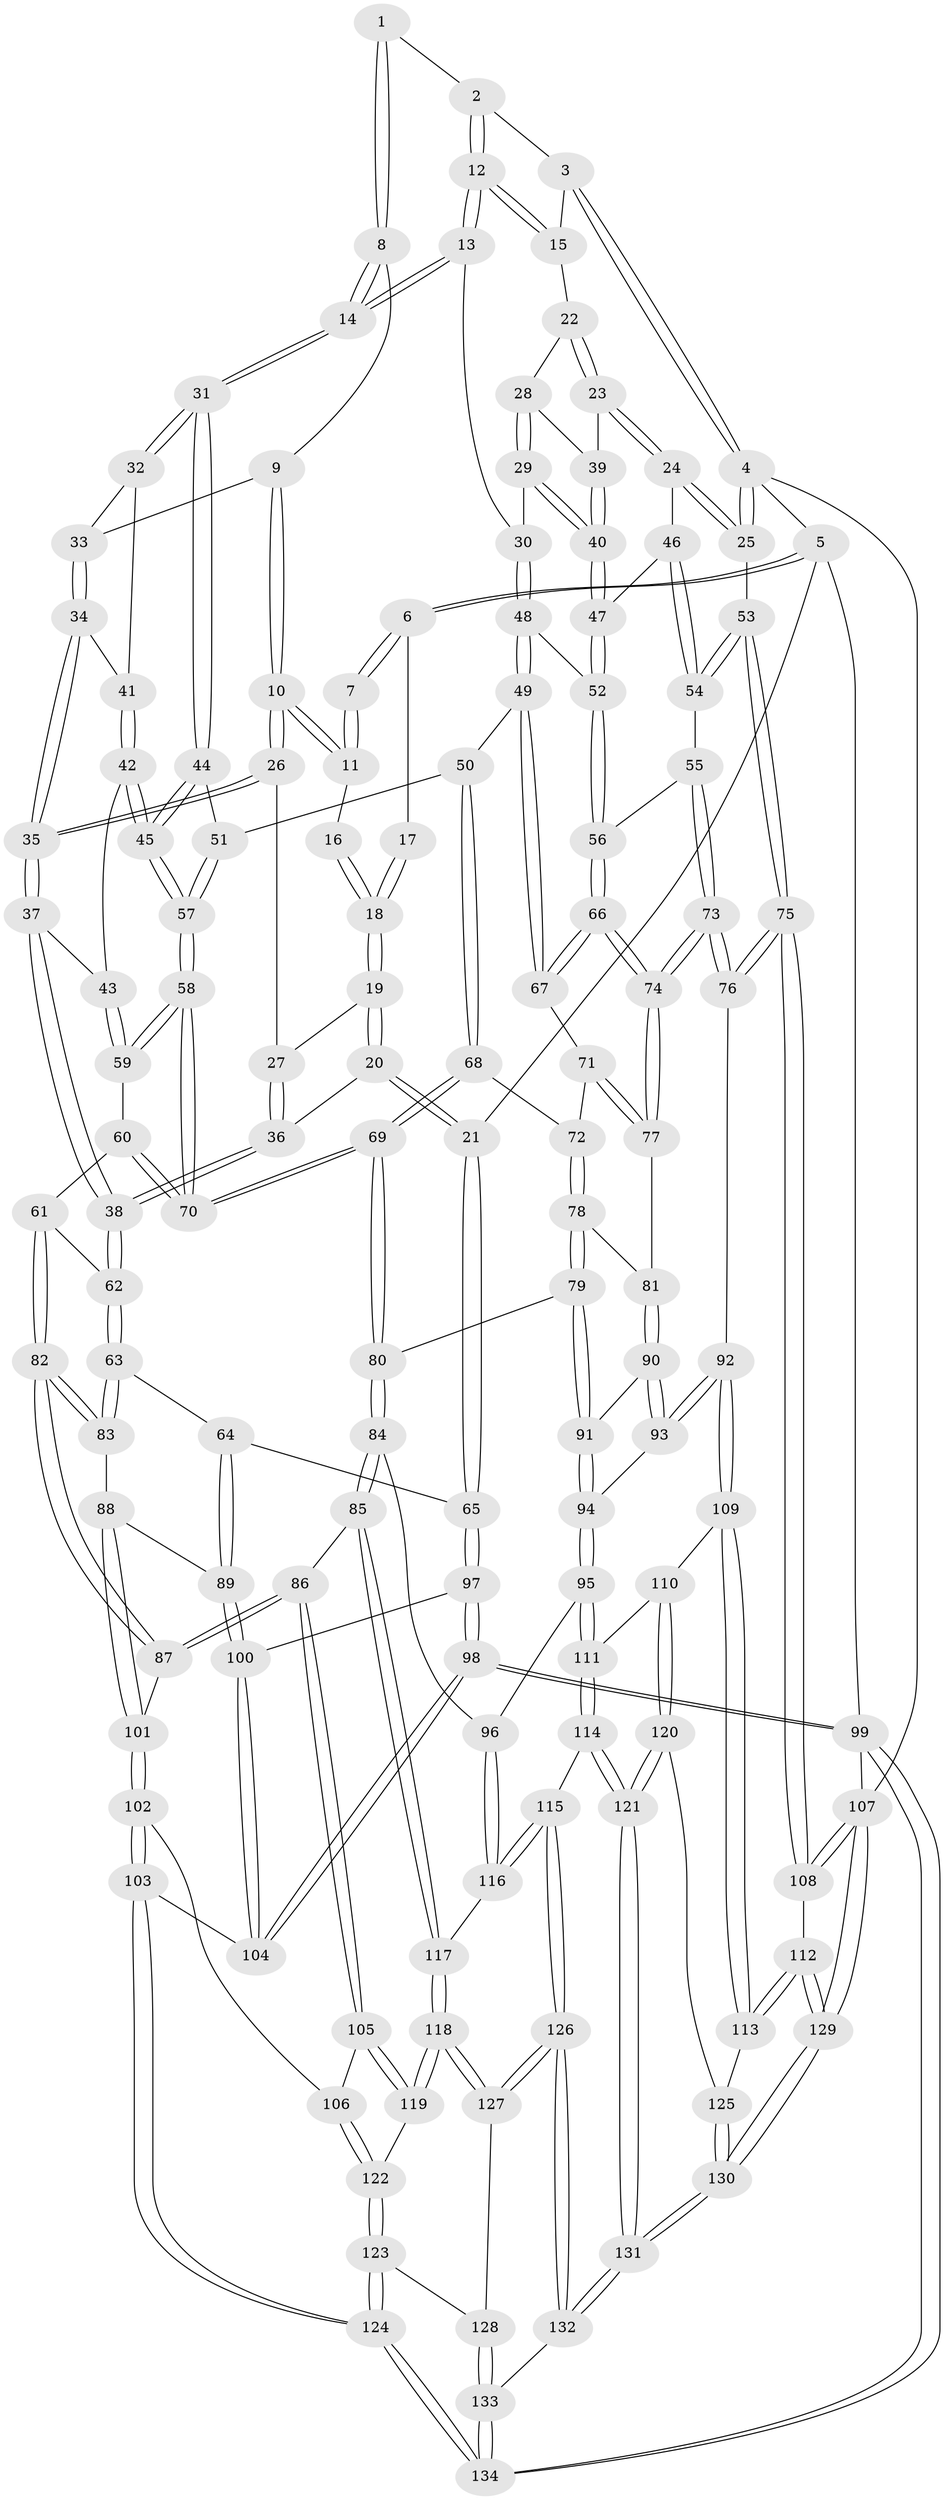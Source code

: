 // Generated by graph-tools (version 1.1) at 2025/27/03/15/25 16:27:57]
// undirected, 134 vertices, 332 edges
graph export_dot {
graph [start="1"]
  node [color=gray90,style=filled];
  1 [pos="+0.5069953614298464+0"];
  2 [pos="+0.6755040315689881+0"];
  3 [pos="+0.8255646473600603+0"];
  4 [pos="+1+0"];
  5 [pos="+0+0"];
  6 [pos="+0+0"];
  7 [pos="+0.28844328451003615+0"];
  8 [pos="+0.49697087900920633+0"];
  9 [pos="+0.38222494020388054+0.10019887251941348"];
  10 [pos="+0.327096619817259+0.10380803758548919"];
  11 [pos="+0.2960685821414681+0.06672232988781869"];
  12 [pos="+0.6503520144677601+0.13980064804463954"];
  13 [pos="+0.6390398862551833+0.15514211437018746"];
  14 [pos="+0.6027188753432149+0.16001225398791252"];
  15 [pos="+0.839403240383901+0"];
  16 [pos="+0.20849811638483012+0.05248638499484209"];
  17 [pos="+0.04555995184482476+0"];
  18 [pos="+0.16416777294277243+0.12178644122909758"];
  19 [pos="+0.15564838949446336+0.14086495106777175"];
  20 [pos="+0.060245688409842825+0.20767289357730218"];
  21 [pos="+0+0.17905859369282406"];
  22 [pos="+0.879359269835653+0.06102678910824967"];
  23 [pos="+0.9597739715770391+0.1414525185968145"];
  24 [pos="+0.9678994360578163+0.14706314167997045"];
  25 [pos="+1+0.1521965468212273"];
  26 [pos="+0.30852818960460837+0.1310755371137968"];
  27 [pos="+0.2777349235419544+0.15127219701746508"];
  28 [pos="+0.7801492930467914+0.172817871948657"];
  29 [pos="+0.7461801721294656+0.18838460013424982"];
  30 [pos="+0.696581508054802+0.1914422019971782"];
  31 [pos="+0.5809494358304309+0.18022006613151254"];
  32 [pos="+0.45962554331627864+0.1691209303873067"];
  33 [pos="+0.386251094774377+0.10457041487791852"];
  34 [pos="+0.36729846201159155+0.23266652142798136"];
  35 [pos="+0.339394327274608+0.2477606123457724"];
  36 [pos="+0.21492498356172213+0.30607851357149746"];
  37 [pos="+0.31789652985921685+0.3020215355430288"];
  38 [pos="+0.23392948580603412+0.33150784548859075"];
  39 [pos="+0.8329980286116575+0.2063636088991734"];
  40 [pos="+0.8218062751258104+0.261932634493985"];
  41 [pos="+0.42927614426706334+0.22198406916536417"];
  42 [pos="+0.4307919368646455+0.29951333551086784"];
  43 [pos="+0.36758141289247387+0.31653270583228377"];
  44 [pos="+0.5785149921139044+0.19608099907100657"];
  45 [pos="+0.4902621367995882+0.3280824535949082"];
  46 [pos="+0.9275936379967461+0.2441871246927662"];
  47 [pos="+0.8294999718204095+0.2850380695583685"];
  48 [pos="+0.7433710236940917+0.340912537483799"];
  49 [pos="+0.7246731008187701+0.37231278465686074"];
  50 [pos="+0.6993250524432413+0.37434282063881436"];
  51 [pos="+0.6234361089610865+0.320390120067898"];
  52 [pos="+0.8159504242753999+0.3100544795180754"];
  53 [pos="+1+0.45968971259678654"];
  54 [pos="+0.9668946186380095+0.38827672262341373"];
  55 [pos="+0.9275110420511105+0.39882515026076054"];
  56 [pos="+0.921766316052531+0.3987491830132182"];
  57 [pos="+0.5082048099895448+0.39711353595954424"];
  58 [pos="+0.5047010320821553+0.4414908760774107"];
  59 [pos="+0.3786076672208625+0.34751960649609376"];
  60 [pos="+0.37387464064212644+0.45794535435465106"];
  61 [pos="+0.3474536979351691+0.4658607887904634"];
  62 [pos="+0.22969616736621065+0.3805985323352616"];
  63 [pos="+0.16701415460037272+0.4535390789263662"];
  64 [pos="+0.030545467750051555+0.44010409535052675"];
  65 [pos="+0+0.36678415308819845"];
  66 [pos="+0.819710756880658+0.4545757791307293"];
  67 [pos="+0.7462453634028869+0.40932351432314545"];
  68 [pos="+0.6228778696242081+0.4360593523121361"];
  69 [pos="+0.5282583541675798+0.4869511032316656"];
  70 [pos="+0.5055598904081542+0.4582509629457085"];
  71 [pos="+0.7238946055302373+0.4725041248858664"];
  72 [pos="+0.6959642771531779+0.4982085877277481"];
  73 [pos="+0.889173213957083+0.6258566180589124"];
  74 [pos="+0.8294703833975916+0.5555763740215578"];
  75 [pos="+1+0.5874765090115097"];
  76 [pos="+0.8914605912431078+0.6298474760963316"];
  77 [pos="+0.7643260394109785+0.5497180102088011"];
  78 [pos="+0.6786445229744035+0.5347274184426842"];
  79 [pos="+0.5701759244521692+0.5357201956110601"];
  80 [pos="+0.5318635897025095+0.5080739559769047"];
  81 [pos="+0.7137091245809705+0.565540643975389"];
  82 [pos="+0.3097618417161283+0.6094526204999708"];
  83 [pos="+0.18208938651985718+0.530222230767052"];
  84 [pos="+0.4003231462304075+0.6975063472304613"];
  85 [pos="+0.39570877447659697+0.6993398384197778"];
  86 [pos="+0.3894540532029568+0.6980907359101408"];
  87 [pos="+0.312800212198582+0.6165413622655249"];
  88 [pos="+0.0992243653654591+0.6267754946104713"];
  89 [pos="+0.09906923265327909+0.6267858540026977"];
  90 [pos="+0.6999357712266044+0.6271980291705989"];
  91 [pos="+0.5851042144604873+0.5639408248694364"];
  92 [pos="+0.842608140157218+0.7014309408573761"];
  93 [pos="+0.7101494739118916+0.6775000848614549"];
  94 [pos="+0.6186305230604312+0.7278615108199455"];
  95 [pos="+0.615530847541815+0.7320576514462218"];
  96 [pos="+0.5153536960800509+0.7247105180574066"];
  97 [pos="+0+0.4914424737963022"];
  98 [pos="+0+0.8580408141377495"];
  99 [pos="+0+1"];
  100 [pos="+0.08900701793158183+0.6301139174243294"];
  101 [pos="+0.158149509100037+0.6809359267517459"];
  102 [pos="+0.1810251821253053+0.8084074054887762"];
  103 [pos="+0.1281196632253967+0.8592067936066321"];
  104 [pos="+0+0.8193191843162557"];
  105 [pos="+0.2872794134332152+0.7709828779352698"];
  106 [pos="+0.22043590823397138+0.7998117708091177"];
  107 [pos="+1+1"];
  108 [pos="+1+0.8370453666791576"];
  109 [pos="+0.8475792565394702+0.79888534524189"];
  110 [pos="+0.7436147591602559+0.8112237530658991"];
  111 [pos="+0.6358336411807842+0.804444740659256"];
  112 [pos="+0.9067303153830314+0.8649126805594238"];
  113 [pos="+0.8638630044331348+0.8333097341647563"];
  114 [pos="+0.6139380342406555+0.8944185226015708"];
  115 [pos="+0.609992941604616+0.8948543080755601"];
  116 [pos="+0.5333034876314212+0.8610394052773143"];
  117 [pos="+0.42705801217941736+0.8498111582142697"];
  118 [pos="+0.4242383589261631+0.8603791035182644"];
  119 [pos="+0.3222404194151419+0.8791896527010423"];
  120 [pos="+0.6987201579273904+0.9207216652944066"];
  121 [pos="+0.6488507466956375+0.9347314857773011"];
  122 [pos="+0.3036567947612475+0.9074113846830413"];
  123 [pos="+0.29812681652210427+0.9693186245098199"];
  124 [pos="+0.20788360362494485+1"];
  125 [pos="+0.7750127403944356+0.9106572876983238"];
  126 [pos="+0.5106130096693517+0.9582286531397628"];
  127 [pos="+0.42379630024358494+0.9011223779083626"];
  128 [pos="+0.40851108670325315+0.9227694710815004"];
  129 [pos="+0.8756764677143356+1"];
  130 [pos="+0.8231207822523386+1"];
  131 [pos="+0.6845392667015463+1"];
  132 [pos="+0.4769100082419206+1"];
  133 [pos="+0.45624877144280324+1"];
  134 [pos="+0.1981207944497137+1"];
  1 -- 2;
  1 -- 8;
  1 -- 8;
  2 -- 3;
  2 -- 12;
  2 -- 12;
  3 -- 4;
  3 -- 4;
  3 -- 15;
  4 -- 5;
  4 -- 25;
  4 -- 25;
  4 -- 107;
  5 -- 6;
  5 -- 6;
  5 -- 21;
  5 -- 99;
  6 -- 7;
  6 -- 7;
  6 -- 17;
  7 -- 11;
  7 -- 11;
  8 -- 9;
  8 -- 14;
  8 -- 14;
  9 -- 10;
  9 -- 10;
  9 -- 33;
  10 -- 11;
  10 -- 11;
  10 -- 26;
  10 -- 26;
  11 -- 16;
  12 -- 13;
  12 -- 13;
  12 -- 15;
  12 -- 15;
  13 -- 14;
  13 -- 14;
  13 -- 30;
  14 -- 31;
  14 -- 31;
  15 -- 22;
  16 -- 18;
  16 -- 18;
  17 -- 18;
  17 -- 18;
  18 -- 19;
  18 -- 19;
  19 -- 20;
  19 -- 20;
  19 -- 27;
  20 -- 21;
  20 -- 21;
  20 -- 36;
  21 -- 65;
  21 -- 65;
  22 -- 23;
  22 -- 23;
  22 -- 28;
  23 -- 24;
  23 -- 24;
  23 -- 39;
  24 -- 25;
  24 -- 25;
  24 -- 46;
  25 -- 53;
  26 -- 27;
  26 -- 35;
  26 -- 35;
  27 -- 36;
  27 -- 36;
  28 -- 29;
  28 -- 29;
  28 -- 39;
  29 -- 30;
  29 -- 40;
  29 -- 40;
  30 -- 48;
  30 -- 48;
  31 -- 32;
  31 -- 32;
  31 -- 44;
  31 -- 44;
  32 -- 33;
  32 -- 41;
  33 -- 34;
  33 -- 34;
  34 -- 35;
  34 -- 35;
  34 -- 41;
  35 -- 37;
  35 -- 37;
  36 -- 38;
  36 -- 38;
  37 -- 38;
  37 -- 38;
  37 -- 43;
  38 -- 62;
  38 -- 62;
  39 -- 40;
  39 -- 40;
  40 -- 47;
  40 -- 47;
  41 -- 42;
  41 -- 42;
  42 -- 43;
  42 -- 45;
  42 -- 45;
  43 -- 59;
  43 -- 59;
  44 -- 45;
  44 -- 45;
  44 -- 51;
  45 -- 57;
  45 -- 57;
  46 -- 47;
  46 -- 54;
  46 -- 54;
  47 -- 52;
  47 -- 52;
  48 -- 49;
  48 -- 49;
  48 -- 52;
  49 -- 50;
  49 -- 67;
  49 -- 67;
  50 -- 51;
  50 -- 68;
  50 -- 68;
  51 -- 57;
  51 -- 57;
  52 -- 56;
  52 -- 56;
  53 -- 54;
  53 -- 54;
  53 -- 75;
  53 -- 75;
  54 -- 55;
  55 -- 56;
  55 -- 73;
  55 -- 73;
  56 -- 66;
  56 -- 66;
  57 -- 58;
  57 -- 58;
  58 -- 59;
  58 -- 59;
  58 -- 70;
  58 -- 70;
  59 -- 60;
  60 -- 61;
  60 -- 70;
  60 -- 70;
  61 -- 62;
  61 -- 82;
  61 -- 82;
  62 -- 63;
  62 -- 63;
  63 -- 64;
  63 -- 83;
  63 -- 83;
  64 -- 65;
  64 -- 89;
  64 -- 89;
  65 -- 97;
  65 -- 97;
  66 -- 67;
  66 -- 67;
  66 -- 74;
  66 -- 74;
  67 -- 71;
  68 -- 69;
  68 -- 69;
  68 -- 72;
  69 -- 70;
  69 -- 70;
  69 -- 80;
  69 -- 80;
  71 -- 72;
  71 -- 77;
  71 -- 77;
  72 -- 78;
  72 -- 78;
  73 -- 74;
  73 -- 74;
  73 -- 76;
  73 -- 76;
  74 -- 77;
  74 -- 77;
  75 -- 76;
  75 -- 76;
  75 -- 108;
  75 -- 108;
  76 -- 92;
  77 -- 81;
  78 -- 79;
  78 -- 79;
  78 -- 81;
  79 -- 80;
  79 -- 91;
  79 -- 91;
  80 -- 84;
  80 -- 84;
  81 -- 90;
  81 -- 90;
  82 -- 83;
  82 -- 83;
  82 -- 87;
  82 -- 87;
  83 -- 88;
  84 -- 85;
  84 -- 85;
  84 -- 96;
  85 -- 86;
  85 -- 117;
  85 -- 117;
  86 -- 87;
  86 -- 87;
  86 -- 105;
  86 -- 105;
  87 -- 101;
  88 -- 89;
  88 -- 101;
  88 -- 101;
  89 -- 100;
  89 -- 100;
  90 -- 91;
  90 -- 93;
  90 -- 93;
  91 -- 94;
  91 -- 94;
  92 -- 93;
  92 -- 93;
  92 -- 109;
  92 -- 109;
  93 -- 94;
  94 -- 95;
  94 -- 95;
  95 -- 96;
  95 -- 111;
  95 -- 111;
  96 -- 116;
  96 -- 116;
  97 -- 98;
  97 -- 98;
  97 -- 100;
  98 -- 99;
  98 -- 99;
  98 -- 104;
  98 -- 104;
  99 -- 134;
  99 -- 134;
  99 -- 107;
  100 -- 104;
  100 -- 104;
  101 -- 102;
  101 -- 102;
  102 -- 103;
  102 -- 103;
  102 -- 106;
  103 -- 104;
  103 -- 124;
  103 -- 124;
  105 -- 106;
  105 -- 119;
  105 -- 119;
  106 -- 122;
  106 -- 122;
  107 -- 108;
  107 -- 108;
  107 -- 129;
  107 -- 129;
  108 -- 112;
  109 -- 110;
  109 -- 113;
  109 -- 113;
  110 -- 111;
  110 -- 120;
  110 -- 120;
  111 -- 114;
  111 -- 114;
  112 -- 113;
  112 -- 113;
  112 -- 129;
  112 -- 129;
  113 -- 125;
  114 -- 115;
  114 -- 121;
  114 -- 121;
  115 -- 116;
  115 -- 116;
  115 -- 126;
  115 -- 126;
  116 -- 117;
  117 -- 118;
  117 -- 118;
  118 -- 119;
  118 -- 119;
  118 -- 127;
  118 -- 127;
  119 -- 122;
  120 -- 121;
  120 -- 121;
  120 -- 125;
  121 -- 131;
  121 -- 131;
  122 -- 123;
  122 -- 123;
  123 -- 124;
  123 -- 124;
  123 -- 128;
  124 -- 134;
  124 -- 134;
  125 -- 130;
  125 -- 130;
  126 -- 127;
  126 -- 127;
  126 -- 132;
  126 -- 132;
  127 -- 128;
  128 -- 133;
  128 -- 133;
  129 -- 130;
  129 -- 130;
  130 -- 131;
  130 -- 131;
  131 -- 132;
  131 -- 132;
  132 -- 133;
  133 -- 134;
  133 -- 134;
}
